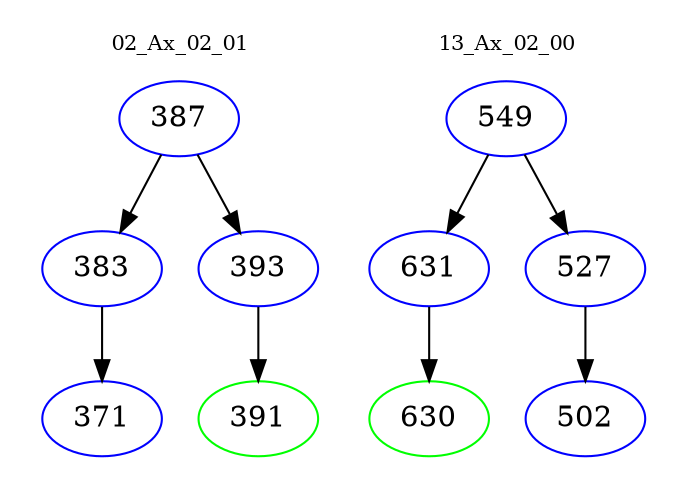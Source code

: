 digraph{
subgraph cluster_0 {
color = white
label = "02_Ax_02_01";
fontsize=10;
T0_387 [label="387", color="blue"]
T0_387 -> T0_383 [color="black"]
T0_383 [label="383", color="blue"]
T0_383 -> T0_371 [color="black"]
T0_371 [label="371", color="blue"]
T0_387 -> T0_393 [color="black"]
T0_393 [label="393", color="blue"]
T0_393 -> T0_391 [color="black"]
T0_391 [label="391", color="green"]
}
subgraph cluster_1 {
color = white
label = "13_Ax_02_00";
fontsize=10;
T1_549 [label="549", color="blue"]
T1_549 -> T1_631 [color="black"]
T1_631 [label="631", color="blue"]
T1_631 -> T1_630 [color="black"]
T1_630 [label="630", color="green"]
T1_549 -> T1_527 [color="black"]
T1_527 [label="527", color="blue"]
T1_527 -> T1_502 [color="black"]
T1_502 [label="502", color="blue"]
}
}
